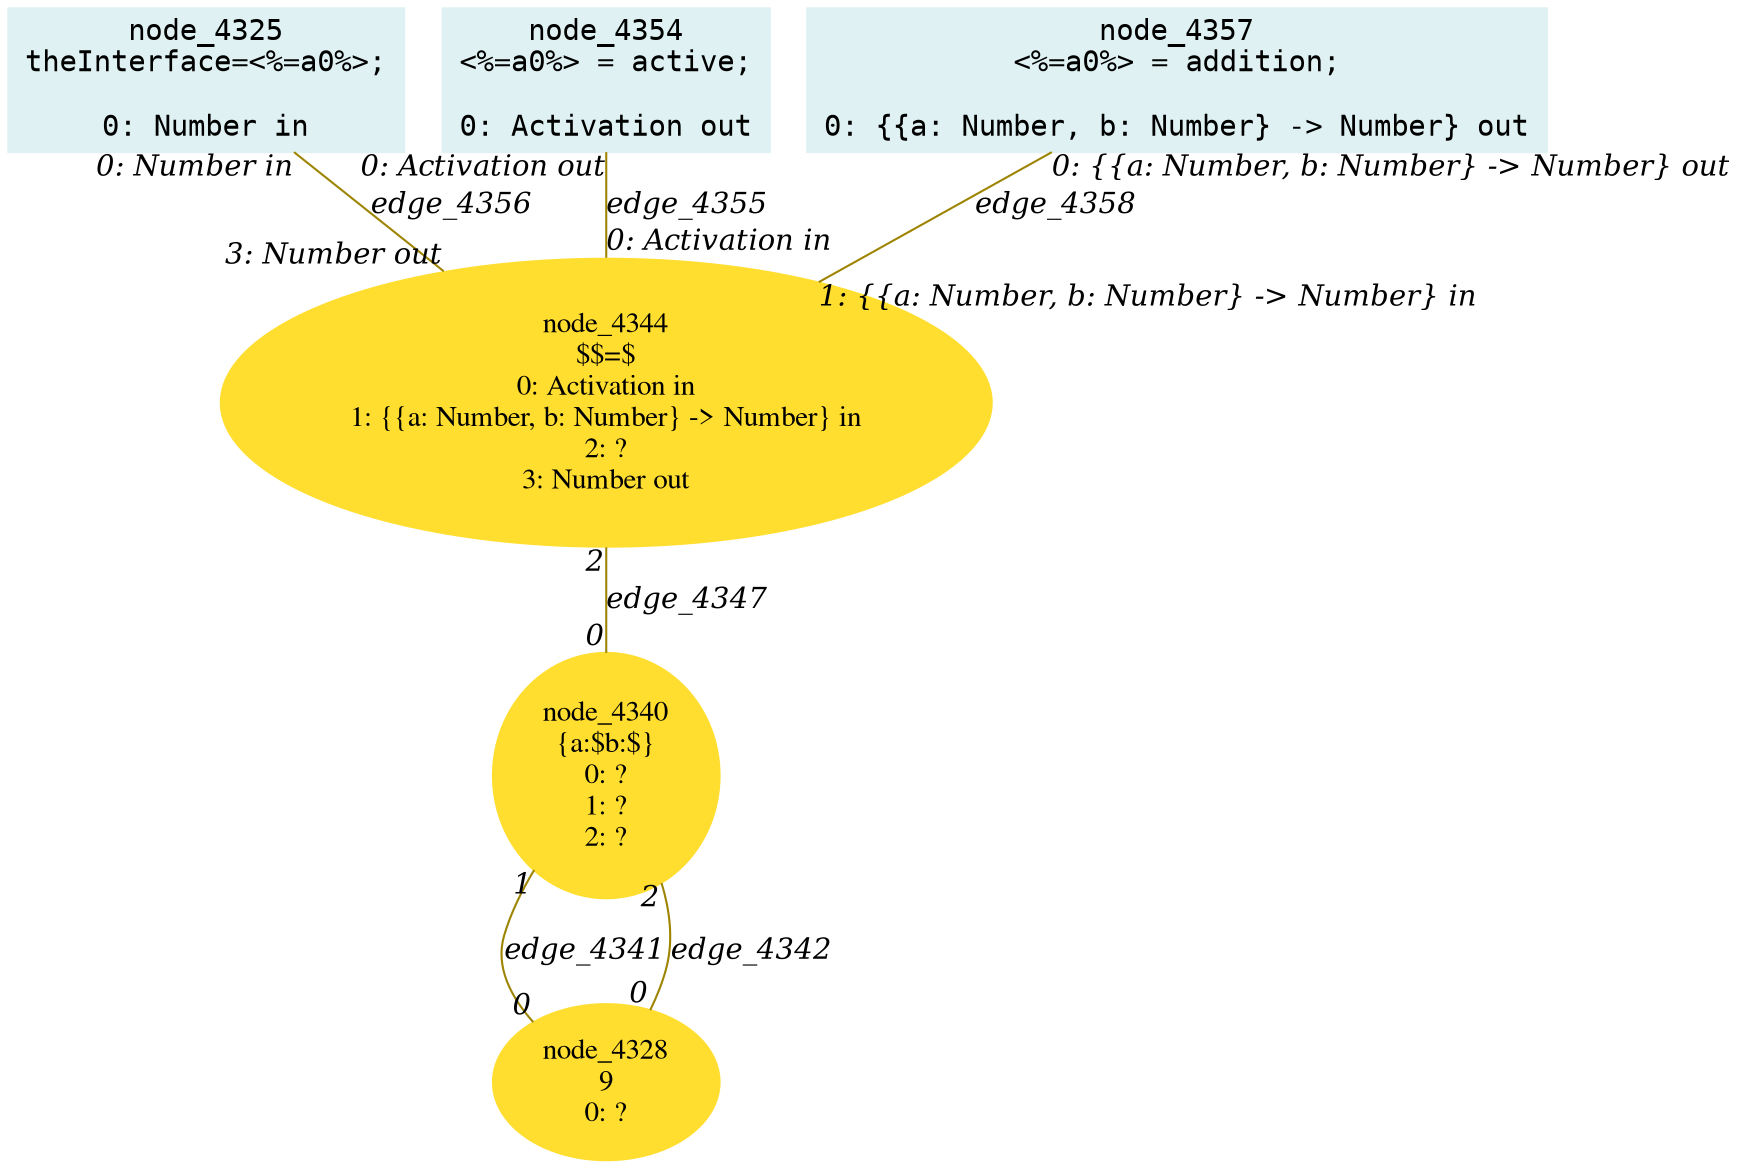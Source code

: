digraph g{node_4325 [shape="box", style="filled", color="#dff1f2", fontname="Courier", label="node_4325
theInterface=<%=a0%>;

0: Number in" ]
node_4328 [shape="ellipse", style="filled", color="#ffde2f", fontname="Times", label="node_4328
9
0: ?" ]
node_4340 [shape="ellipse", style="filled", color="#ffde2f", fontname="Times", label="node_4340
{a:$b:$}
0: ?
1: ?
2: ?" ]
node_4344 [shape="ellipse", style="filled", color="#ffde2f", fontname="Times", label="node_4344
$$=$
0: Activation in
1: {{a: Number, b: Number} -> Number} in
2: ?
3: Number out" ]
node_4354 [shape="box", style="filled", color="#dff1f2", fontname="Courier", label="node_4354
<%=a0%> = active;

0: Activation out" ]
node_4357 [shape="box", style="filled", color="#dff1f2", fontname="Courier", label="node_4357
<%=a0%> = addition;

0: {{a: Number, b: Number} -> Number} out" ]
node_4340 -> node_4328 [dir=none, arrowHead=none, fontname="Times-Italic", arrowsize=1, color="#9d8400", label="edge_4341",  headlabel="0", taillabel="1" ]
node_4340 -> node_4328 [dir=none, arrowHead=none, fontname="Times-Italic", arrowsize=1, color="#9d8400", label="edge_4342",  headlabel="0", taillabel="2" ]
node_4344 -> node_4340 [dir=none, arrowHead=none, fontname="Times-Italic", arrowsize=1, color="#9d8400", label="edge_4347",  headlabel="0", taillabel="2" ]
node_4354 -> node_4344 [dir=none, arrowHead=none, fontname="Times-Italic", arrowsize=1, color="#9d8400", label="edge_4355",  headlabel="0: Activation in", taillabel="0: Activation out" ]
node_4325 -> node_4344 [dir=none, arrowHead=none, fontname="Times-Italic", arrowsize=1, color="#9d8400", label="edge_4356",  headlabel="3: Number out", taillabel="0: Number in" ]
node_4357 -> node_4344 [dir=none, arrowHead=none, fontname="Times-Italic", arrowsize=1, color="#9d8400", label="edge_4358",  headlabel="1: {{a: Number, b: Number} -> Number} in", taillabel="0: {{a: Number, b: Number} -> Number} out" ]
}